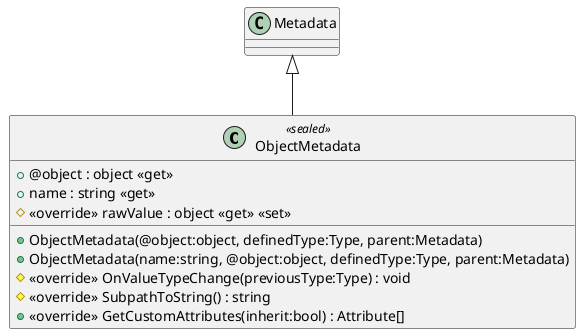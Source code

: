 @startuml
class ObjectMetadata <<sealed>> {
    + ObjectMetadata(@object:object, definedType:Type, parent:Metadata)
    + ObjectMetadata(name:string, @object:object, definedType:Type, parent:Metadata)
    + @object : object <<get>>
    + name : string <<get>>
    # <<override>> rawValue : object <<get>> <<set>>
    # <<override>> OnValueTypeChange(previousType:Type) : void
    # <<override>> SubpathToString() : string
    + <<override>> GetCustomAttributes(inherit:bool) : Attribute[]
}
Metadata <|-- ObjectMetadata
@enduml
